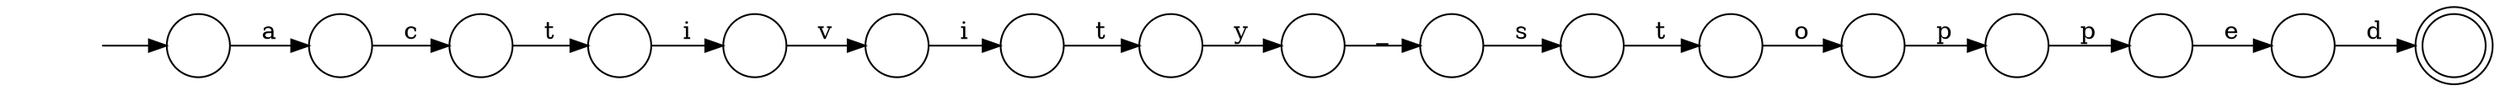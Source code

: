 digraph Automaton {
  rankdir = LR;
  0 [shape=circle,label=""];
  0 -> 1 [label="d"]
  1 [shape=doublecircle,label=""];
  2 [shape=circle,label=""];
  2 -> 5 [label="p"]
  3 [shape=circle,label=""];
  3 -> 13 [label="t"]
  4 [shape=circle,label=""];
  4 -> 2 [label="p"]
  5 [shape=circle,label=""];
  5 -> 0 [label="e"]
  6 [shape=circle,label=""];
  6 -> 4 [label="o"]
  7 [shape=circle,label=""];
  7 -> 9 [label="i"]
  8 [shape=circle,label=""];
  initial [shape=plaintext,label=""];
  initial -> 8
  8 -> 15 [label="a"]
  9 [shape=circle,label=""];
  9 -> 11 [label="v"]
  10 [shape=circle,label=""];
  10 -> 7 [label="t"]
  11 [shape=circle,label=""];
  11 -> 3 [label="i"]
  12 [shape=circle,label=""];
  12 -> 6 [label="t"]
  13 [shape=circle,label=""];
  13 -> 16 [label="y"]
  14 [shape=circle,label=""];
  14 -> 12 [label="s"]
  15 [shape=circle,label=""];
  15 -> 10 [label="c"]
  16 [shape=circle,label=""];
  16 -> 14 [label="_"]
}
